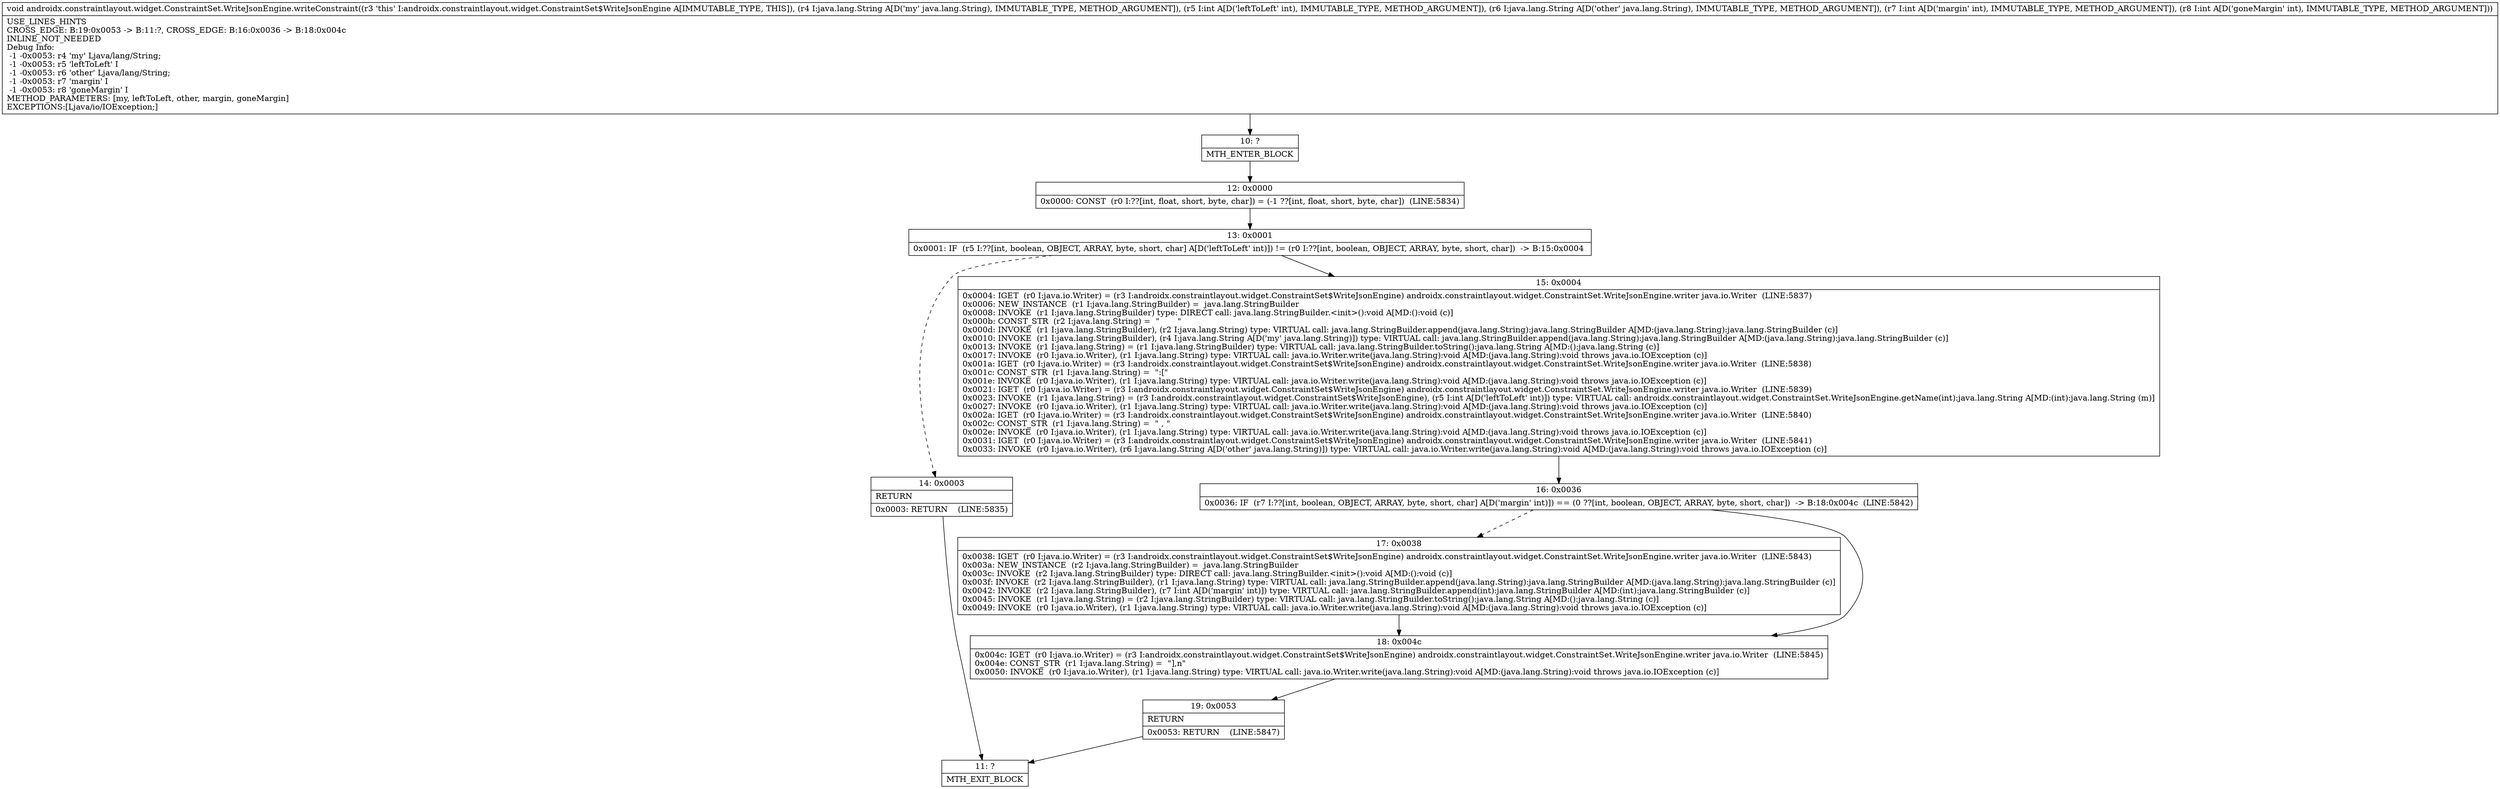digraph "CFG forandroidx.constraintlayout.widget.ConstraintSet.WriteJsonEngine.writeConstraint(Ljava\/lang\/String;ILjava\/lang\/String;II)V" {
Node_10 [shape=record,label="{10\:\ ?|MTH_ENTER_BLOCK\l}"];
Node_12 [shape=record,label="{12\:\ 0x0000|0x0000: CONST  (r0 I:??[int, float, short, byte, char]) = (\-1 ??[int, float, short, byte, char])  (LINE:5834)\l}"];
Node_13 [shape=record,label="{13\:\ 0x0001|0x0001: IF  (r5 I:??[int, boolean, OBJECT, ARRAY, byte, short, char] A[D('leftToLeft' int)]) != (r0 I:??[int, boolean, OBJECT, ARRAY, byte, short, char])  \-\> B:15:0x0004 \l}"];
Node_14 [shape=record,label="{14\:\ 0x0003|RETURN\l|0x0003: RETURN    (LINE:5835)\l}"];
Node_11 [shape=record,label="{11\:\ ?|MTH_EXIT_BLOCK\l}"];
Node_15 [shape=record,label="{15\:\ 0x0004|0x0004: IGET  (r0 I:java.io.Writer) = (r3 I:androidx.constraintlayout.widget.ConstraintSet$WriteJsonEngine) androidx.constraintlayout.widget.ConstraintSet.WriteJsonEngine.writer java.io.Writer  (LINE:5837)\l0x0006: NEW_INSTANCE  (r1 I:java.lang.StringBuilder) =  java.lang.StringBuilder \l0x0008: INVOKE  (r1 I:java.lang.StringBuilder) type: DIRECT call: java.lang.StringBuilder.\<init\>():void A[MD:():void (c)]\l0x000b: CONST_STR  (r2 I:java.lang.String) =  \"       \" \l0x000d: INVOKE  (r1 I:java.lang.StringBuilder), (r2 I:java.lang.String) type: VIRTUAL call: java.lang.StringBuilder.append(java.lang.String):java.lang.StringBuilder A[MD:(java.lang.String):java.lang.StringBuilder (c)]\l0x0010: INVOKE  (r1 I:java.lang.StringBuilder), (r4 I:java.lang.String A[D('my' java.lang.String)]) type: VIRTUAL call: java.lang.StringBuilder.append(java.lang.String):java.lang.StringBuilder A[MD:(java.lang.String):java.lang.StringBuilder (c)]\l0x0013: INVOKE  (r1 I:java.lang.String) = (r1 I:java.lang.StringBuilder) type: VIRTUAL call: java.lang.StringBuilder.toString():java.lang.String A[MD:():java.lang.String (c)]\l0x0017: INVOKE  (r0 I:java.io.Writer), (r1 I:java.lang.String) type: VIRTUAL call: java.io.Writer.write(java.lang.String):void A[MD:(java.lang.String):void throws java.io.IOException (c)]\l0x001a: IGET  (r0 I:java.io.Writer) = (r3 I:androidx.constraintlayout.widget.ConstraintSet$WriteJsonEngine) androidx.constraintlayout.widget.ConstraintSet.WriteJsonEngine.writer java.io.Writer  (LINE:5838)\l0x001c: CONST_STR  (r1 I:java.lang.String) =  \":[\" \l0x001e: INVOKE  (r0 I:java.io.Writer), (r1 I:java.lang.String) type: VIRTUAL call: java.io.Writer.write(java.lang.String):void A[MD:(java.lang.String):void throws java.io.IOException (c)]\l0x0021: IGET  (r0 I:java.io.Writer) = (r3 I:androidx.constraintlayout.widget.ConstraintSet$WriteJsonEngine) androidx.constraintlayout.widget.ConstraintSet.WriteJsonEngine.writer java.io.Writer  (LINE:5839)\l0x0023: INVOKE  (r1 I:java.lang.String) = (r3 I:androidx.constraintlayout.widget.ConstraintSet$WriteJsonEngine), (r5 I:int A[D('leftToLeft' int)]) type: VIRTUAL call: androidx.constraintlayout.widget.ConstraintSet.WriteJsonEngine.getName(int):java.lang.String A[MD:(int):java.lang.String (m)]\l0x0027: INVOKE  (r0 I:java.io.Writer), (r1 I:java.lang.String) type: VIRTUAL call: java.io.Writer.write(java.lang.String):void A[MD:(java.lang.String):void throws java.io.IOException (c)]\l0x002a: IGET  (r0 I:java.io.Writer) = (r3 I:androidx.constraintlayout.widget.ConstraintSet$WriteJsonEngine) androidx.constraintlayout.widget.ConstraintSet.WriteJsonEngine.writer java.io.Writer  (LINE:5840)\l0x002c: CONST_STR  (r1 I:java.lang.String) =  \" , \" \l0x002e: INVOKE  (r0 I:java.io.Writer), (r1 I:java.lang.String) type: VIRTUAL call: java.io.Writer.write(java.lang.String):void A[MD:(java.lang.String):void throws java.io.IOException (c)]\l0x0031: IGET  (r0 I:java.io.Writer) = (r3 I:androidx.constraintlayout.widget.ConstraintSet$WriteJsonEngine) androidx.constraintlayout.widget.ConstraintSet.WriteJsonEngine.writer java.io.Writer  (LINE:5841)\l0x0033: INVOKE  (r0 I:java.io.Writer), (r6 I:java.lang.String A[D('other' java.lang.String)]) type: VIRTUAL call: java.io.Writer.write(java.lang.String):void A[MD:(java.lang.String):void throws java.io.IOException (c)]\l}"];
Node_16 [shape=record,label="{16\:\ 0x0036|0x0036: IF  (r7 I:??[int, boolean, OBJECT, ARRAY, byte, short, char] A[D('margin' int)]) == (0 ??[int, boolean, OBJECT, ARRAY, byte, short, char])  \-\> B:18:0x004c  (LINE:5842)\l}"];
Node_17 [shape=record,label="{17\:\ 0x0038|0x0038: IGET  (r0 I:java.io.Writer) = (r3 I:androidx.constraintlayout.widget.ConstraintSet$WriteJsonEngine) androidx.constraintlayout.widget.ConstraintSet.WriteJsonEngine.writer java.io.Writer  (LINE:5843)\l0x003a: NEW_INSTANCE  (r2 I:java.lang.StringBuilder) =  java.lang.StringBuilder \l0x003c: INVOKE  (r2 I:java.lang.StringBuilder) type: DIRECT call: java.lang.StringBuilder.\<init\>():void A[MD:():void (c)]\l0x003f: INVOKE  (r2 I:java.lang.StringBuilder), (r1 I:java.lang.String) type: VIRTUAL call: java.lang.StringBuilder.append(java.lang.String):java.lang.StringBuilder A[MD:(java.lang.String):java.lang.StringBuilder (c)]\l0x0042: INVOKE  (r2 I:java.lang.StringBuilder), (r7 I:int A[D('margin' int)]) type: VIRTUAL call: java.lang.StringBuilder.append(int):java.lang.StringBuilder A[MD:(int):java.lang.StringBuilder (c)]\l0x0045: INVOKE  (r1 I:java.lang.String) = (r2 I:java.lang.StringBuilder) type: VIRTUAL call: java.lang.StringBuilder.toString():java.lang.String A[MD:():java.lang.String (c)]\l0x0049: INVOKE  (r0 I:java.io.Writer), (r1 I:java.lang.String) type: VIRTUAL call: java.io.Writer.write(java.lang.String):void A[MD:(java.lang.String):void throws java.io.IOException (c)]\l}"];
Node_18 [shape=record,label="{18\:\ 0x004c|0x004c: IGET  (r0 I:java.io.Writer) = (r3 I:androidx.constraintlayout.widget.ConstraintSet$WriteJsonEngine) androidx.constraintlayout.widget.ConstraintSet.WriteJsonEngine.writer java.io.Writer  (LINE:5845)\l0x004e: CONST_STR  (r1 I:java.lang.String) =  \"],n\" \l0x0050: INVOKE  (r0 I:java.io.Writer), (r1 I:java.lang.String) type: VIRTUAL call: java.io.Writer.write(java.lang.String):void A[MD:(java.lang.String):void throws java.io.IOException (c)]\l}"];
Node_19 [shape=record,label="{19\:\ 0x0053|RETURN\l|0x0053: RETURN    (LINE:5847)\l}"];
MethodNode[shape=record,label="{void androidx.constraintlayout.widget.ConstraintSet.WriteJsonEngine.writeConstraint((r3 'this' I:androidx.constraintlayout.widget.ConstraintSet$WriteJsonEngine A[IMMUTABLE_TYPE, THIS]), (r4 I:java.lang.String A[D('my' java.lang.String), IMMUTABLE_TYPE, METHOD_ARGUMENT]), (r5 I:int A[D('leftToLeft' int), IMMUTABLE_TYPE, METHOD_ARGUMENT]), (r6 I:java.lang.String A[D('other' java.lang.String), IMMUTABLE_TYPE, METHOD_ARGUMENT]), (r7 I:int A[D('margin' int), IMMUTABLE_TYPE, METHOD_ARGUMENT]), (r8 I:int A[D('goneMargin' int), IMMUTABLE_TYPE, METHOD_ARGUMENT]))  | USE_LINES_HINTS\lCROSS_EDGE: B:19:0x0053 \-\> B:11:?, CROSS_EDGE: B:16:0x0036 \-\> B:18:0x004c\lINLINE_NOT_NEEDED\lDebug Info:\l  \-1 \-0x0053: r4 'my' Ljava\/lang\/String;\l  \-1 \-0x0053: r5 'leftToLeft' I\l  \-1 \-0x0053: r6 'other' Ljava\/lang\/String;\l  \-1 \-0x0053: r7 'margin' I\l  \-1 \-0x0053: r8 'goneMargin' I\lMETHOD_PARAMETERS: [my, leftToLeft, other, margin, goneMargin]\lEXCEPTIONS:[Ljava\/io\/IOException;]\l}"];
MethodNode -> Node_10;Node_10 -> Node_12;
Node_12 -> Node_13;
Node_13 -> Node_14[style=dashed];
Node_13 -> Node_15;
Node_14 -> Node_11;
Node_15 -> Node_16;
Node_16 -> Node_17[style=dashed];
Node_16 -> Node_18;
Node_17 -> Node_18;
Node_18 -> Node_19;
Node_19 -> Node_11;
}

